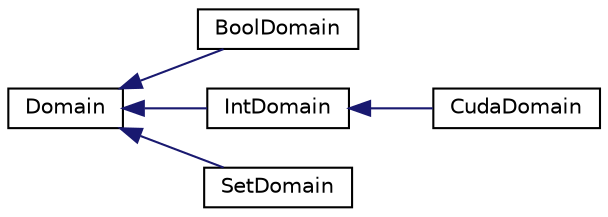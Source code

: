 digraph "Graphical Class Hierarchy"
{
  edge [fontname="Helvetica",fontsize="10",labelfontname="Helvetica",labelfontsize="10"];
  node [fontname="Helvetica",fontsize="10",shape=record];
  rankdir="LR";
  Node1 [label="Domain",height=0.2,width=0.4,color="black", fillcolor="white", style="filled",URL="$d4/df4/class_domain.html"];
  Node1 -> Node2 [dir="back",color="midnightblue",fontsize="10",style="solid",fontname="Helvetica"];
  Node2 [label="BoolDomain",height=0.2,width=0.4,color="black", fillcolor="white", style="filled",URL="$d2/d0a/class_bool_domain.html"];
  Node1 -> Node3 [dir="back",color="midnightblue",fontsize="10",style="solid",fontname="Helvetica"];
  Node3 [label="IntDomain",height=0.2,width=0.4,color="black", fillcolor="white", style="filled",URL="$d8/dfa/class_int_domain.html"];
  Node3 -> Node4 [dir="back",color="midnightblue",fontsize="10",style="solid",fontname="Helvetica"];
  Node4 [label="CudaDomain",height=0.2,width=0.4,color="black", fillcolor="white", style="filled",URL="$df/d27/class_cuda_domain.html"];
  Node1 -> Node5 [dir="back",color="midnightblue",fontsize="10",style="solid",fontname="Helvetica"];
  Node5 [label="SetDomain",height=0.2,width=0.4,color="black", fillcolor="white", style="filled",URL="$dd/d0b/class_set_domain.html"];
}
